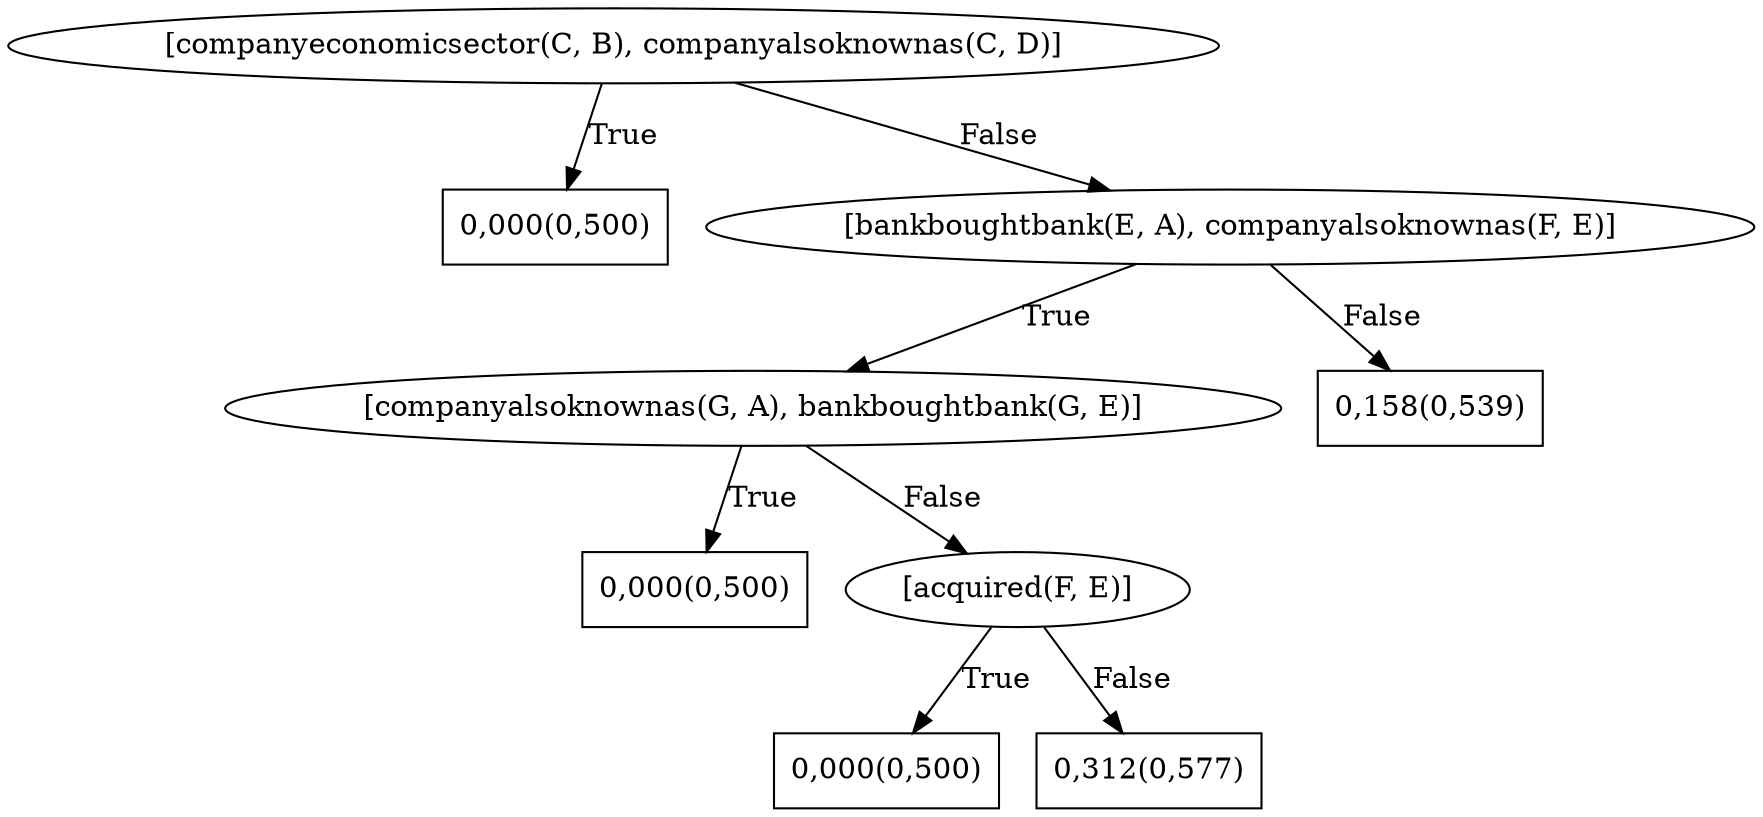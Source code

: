 digraph G{ 
1[label = "[companyeconomicsector(C, B), companyalsoknownas(C, D)]"];
1 -> 2[label="True"];
1 -> 3[label="False"];
2[shape = box,label = "0,000(0,500)"];
3[label = "[bankboughtbank(E, A), companyalsoknownas(F, E)]"];
3 -> 4[label="True"];
3 -> 5[label="False"];
4[label = "[companyalsoknownas(G, A), bankboughtbank(G, E)]"];
4 -> 6[label="True"];
4 -> 7[label="False"];
6[shape = box,label = "0,000(0,500)"];
7[label = "[acquired(F, E)]"];
7 -> 8[label="True"];
7 -> 9[label="False"];
8[shape = box,label = "0,000(0,500)"];
9[shape = box,label = "0,312(0,577)"];
5[shape = box,label = "0,158(0,539)"];
}
